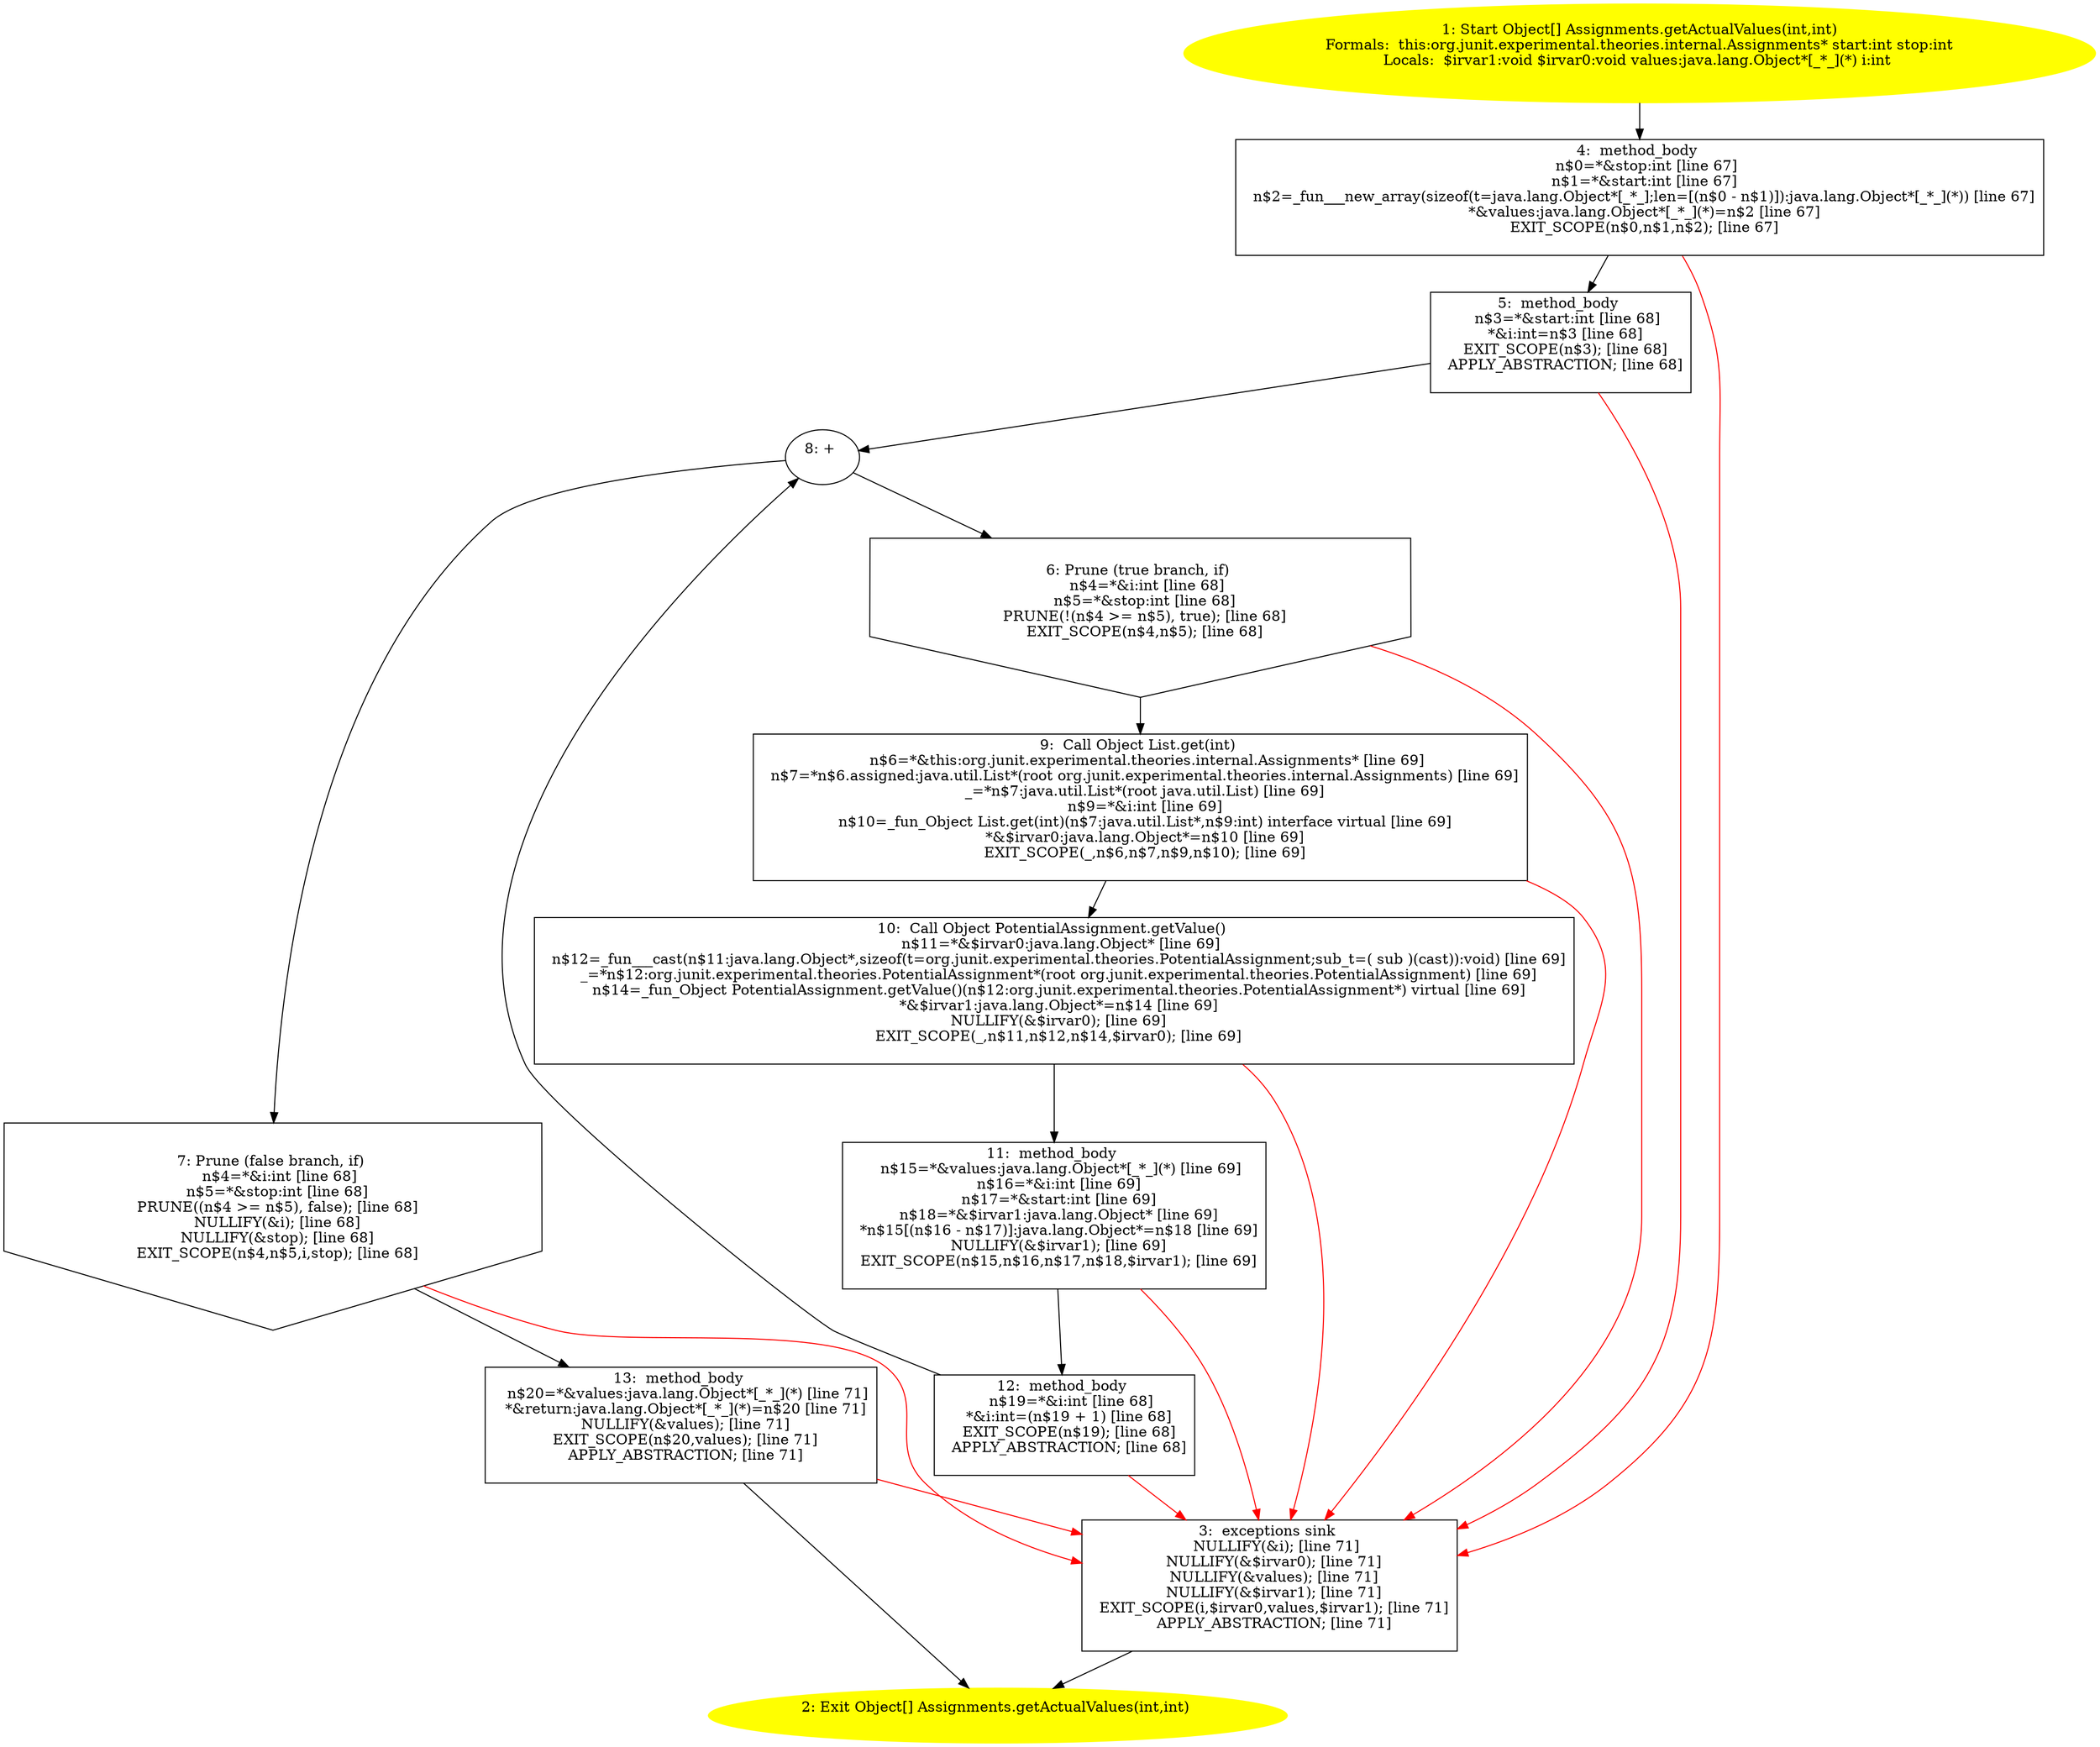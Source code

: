 /* @generated */
digraph cfg {
"org.junit.experimental.theories.internal.Assignments.getActualValues(int,int):java.lang.Object[].bba0feae754b5f01aa3e1000e529e049_1" [label="1: Start Object[] Assignments.getActualValues(int,int)\nFormals:  this:org.junit.experimental.theories.internal.Assignments* start:int stop:int\nLocals:  $irvar1:void $irvar0:void values:java.lang.Object*[_*_](*) i:int \n  " color=yellow style=filled]
	

	 "org.junit.experimental.theories.internal.Assignments.getActualValues(int,int):java.lang.Object[].bba0feae754b5f01aa3e1000e529e049_1" -> "org.junit.experimental.theories.internal.Assignments.getActualValues(int,int):java.lang.Object[].bba0feae754b5f01aa3e1000e529e049_4" ;
"org.junit.experimental.theories.internal.Assignments.getActualValues(int,int):java.lang.Object[].bba0feae754b5f01aa3e1000e529e049_2" [label="2: Exit Object[] Assignments.getActualValues(int,int) \n  " color=yellow style=filled]
	

"org.junit.experimental.theories.internal.Assignments.getActualValues(int,int):java.lang.Object[].bba0feae754b5f01aa3e1000e529e049_3" [label="3:  exceptions sink \n   NULLIFY(&i); [line 71]\n  NULLIFY(&$irvar0); [line 71]\n  NULLIFY(&values); [line 71]\n  NULLIFY(&$irvar1); [line 71]\n  EXIT_SCOPE(i,$irvar0,values,$irvar1); [line 71]\n  APPLY_ABSTRACTION; [line 71]\n " shape="box"]
	

	 "org.junit.experimental.theories.internal.Assignments.getActualValues(int,int):java.lang.Object[].bba0feae754b5f01aa3e1000e529e049_3" -> "org.junit.experimental.theories.internal.Assignments.getActualValues(int,int):java.lang.Object[].bba0feae754b5f01aa3e1000e529e049_2" ;
"org.junit.experimental.theories.internal.Assignments.getActualValues(int,int):java.lang.Object[].bba0feae754b5f01aa3e1000e529e049_4" [label="4:  method_body \n   n$0=*&stop:int [line 67]\n  n$1=*&start:int [line 67]\n  n$2=_fun___new_array(sizeof(t=java.lang.Object*[_*_];len=[(n$0 - n$1)]):java.lang.Object*[_*_](*)) [line 67]\n  *&values:java.lang.Object*[_*_](*)=n$2 [line 67]\n  EXIT_SCOPE(n$0,n$1,n$2); [line 67]\n " shape="box"]
	

	 "org.junit.experimental.theories.internal.Assignments.getActualValues(int,int):java.lang.Object[].bba0feae754b5f01aa3e1000e529e049_4" -> "org.junit.experimental.theories.internal.Assignments.getActualValues(int,int):java.lang.Object[].bba0feae754b5f01aa3e1000e529e049_5" ;
	 "org.junit.experimental.theories.internal.Assignments.getActualValues(int,int):java.lang.Object[].bba0feae754b5f01aa3e1000e529e049_4" -> "org.junit.experimental.theories.internal.Assignments.getActualValues(int,int):java.lang.Object[].bba0feae754b5f01aa3e1000e529e049_3" [color="red" ];
"org.junit.experimental.theories.internal.Assignments.getActualValues(int,int):java.lang.Object[].bba0feae754b5f01aa3e1000e529e049_5" [label="5:  method_body \n   n$3=*&start:int [line 68]\n  *&i:int=n$3 [line 68]\n  EXIT_SCOPE(n$3); [line 68]\n  APPLY_ABSTRACTION; [line 68]\n " shape="box"]
	

	 "org.junit.experimental.theories.internal.Assignments.getActualValues(int,int):java.lang.Object[].bba0feae754b5f01aa3e1000e529e049_5" -> "org.junit.experimental.theories.internal.Assignments.getActualValues(int,int):java.lang.Object[].bba0feae754b5f01aa3e1000e529e049_8" ;
	 "org.junit.experimental.theories.internal.Assignments.getActualValues(int,int):java.lang.Object[].bba0feae754b5f01aa3e1000e529e049_5" -> "org.junit.experimental.theories.internal.Assignments.getActualValues(int,int):java.lang.Object[].bba0feae754b5f01aa3e1000e529e049_3" [color="red" ];
"org.junit.experimental.theories.internal.Assignments.getActualValues(int,int):java.lang.Object[].bba0feae754b5f01aa3e1000e529e049_6" [label="6: Prune (true branch, if) \n   n$4=*&i:int [line 68]\n  n$5=*&stop:int [line 68]\n  PRUNE(!(n$4 >= n$5), true); [line 68]\n  EXIT_SCOPE(n$4,n$5); [line 68]\n " shape="invhouse"]
	

	 "org.junit.experimental.theories.internal.Assignments.getActualValues(int,int):java.lang.Object[].bba0feae754b5f01aa3e1000e529e049_6" -> "org.junit.experimental.theories.internal.Assignments.getActualValues(int,int):java.lang.Object[].bba0feae754b5f01aa3e1000e529e049_9" ;
	 "org.junit.experimental.theories.internal.Assignments.getActualValues(int,int):java.lang.Object[].bba0feae754b5f01aa3e1000e529e049_6" -> "org.junit.experimental.theories.internal.Assignments.getActualValues(int,int):java.lang.Object[].bba0feae754b5f01aa3e1000e529e049_3" [color="red" ];
"org.junit.experimental.theories.internal.Assignments.getActualValues(int,int):java.lang.Object[].bba0feae754b5f01aa3e1000e529e049_7" [label="7: Prune (false branch, if) \n   n$4=*&i:int [line 68]\n  n$5=*&stop:int [line 68]\n  PRUNE((n$4 >= n$5), false); [line 68]\n  NULLIFY(&i); [line 68]\n  NULLIFY(&stop); [line 68]\n  EXIT_SCOPE(n$4,n$5,i,stop); [line 68]\n " shape="invhouse"]
	

	 "org.junit.experimental.theories.internal.Assignments.getActualValues(int,int):java.lang.Object[].bba0feae754b5f01aa3e1000e529e049_7" -> "org.junit.experimental.theories.internal.Assignments.getActualValues(int,int):java.lang.Object[].bba0feae754b5f01aa3e1000e529e049_13" ;
	 "org.junit.experimental.theories.internal.Assignments.getActualValues(int,int):java.lang.Object[].bba0feae754b5f01aa3e1000e529e049_7" -> "org.junit.experimental.theories.internal.Assignments.getActualValues(int,int):java.lang.Object[].bba0feae754b5f01aa3e1000e529e049_3" [color="red" ];
"org.junit.experimental.theories.internal.Assignments.getActualValues(int,int):java.lang.Object[].bba0feae754b5f01aa3e1000e529e049_8" [label="8: + \n  " ]
	

	 "org.junit.experimental.theories.internal.Assignments.getActualValues(int,int):java.lang.Object[].bba0feae754b5f01aa3e1000e529e049_8" -> "org.junit.experimental.theories.internal.Assignments.getActualValues(int,int):java.lang.Object[].bba0feae754b5f01aa3e1000e529e049_6" ;
	 "org.junit.experimental.theories.internal.Assignments.getActualValues(int,int):java.lang.Object[].bba0feae754b5f01aa3e1000e529e049_8" -> "org.junit.experimental.theories.internal.Assignments.getActualValues(int,int):java.lang.Object[].bba0feae754b5f01aa3e1000e529e049_7" ;
"org.junit.experimental.theories.internal.Assignments.getActualValues(int,int):java.lang.Object[].bba0feae754b5f01aa3e1000e529e049_9" [label="9:  Call Object List.get(int) \n   n$6=*&this:org.junit.experimental.theories.internal.Assignments* [line 69]\n  n$7=*n$6.assigned:java.util.List*(root org.junit.experimental.theories.internal.Assignments) [line 69]\n  _=*n$7:java.util.List*(root java.util.List) [line 69]\n  n$9=*&i:int [line 69]\n  n$10=_fun_Object List.get(int)(n$7:java.util.List*,n$9:int) interface virtual [line 69]\n  *&$irvar0:java.lang.Object*=n$10 [line 69]\n  EXIT_SCOPE(_,n$6,n$7,n$9,n$10); [line 69]\n " shape="box"]
	

	 "org.junit.experimental.theories.internal.Assignments.getActualValues(int,int):java.lang.Object[].bba0feae754b5f01aa3e1000e529e049_9" -> "org.junit.experimental.theories.internal.Assignments.getActualValues(int,int):java.lang.Object[].bba0feae754b5f01aa3e1000e529e049_10" ;
	 "org.junit.experimental.theories.internal.Assignments.getActualValues(int,int):java.lang.Object[].bba0feae754b5f01aa3e1000e529e049_9" -> "org.junit.experimental.theories.internal.Assignments.getActualValues(int,int):java.lang.Object[].bba0feae754b5f01aa3e1000e529e049_3" [color="red" ];
"org.junit.experimental.theories.internal.Assignments.getActualValues(int,int):java.lang.Object[].bba0feae754b5f01aa3e1000e529e049_10" [label="10:  Call Object PotentialAssignment.getValue() \n   n$11=*&$irvar0:java.lang.Object* [line 69]\n  n$12=_fun___cast(n$11:java.lang.Object*,sizeof(t=org.junit.experimental.theories.PotentialAssignment;sub_t=( sub )(cast)):void) [line 69]\n  _=*n$12:org.junit.experimental.theories.PotentialAssignment*(root org.junit.experimental.theories.PotentialAssignment) [line 69]\n  n$14=_fun_Object PotentialAssignment.getValue()(n$12:org.junit.experimental.theories.PotentialAssignment*) virtual [line 69]\n  *&$irvar1:java.lang.Object*=n$14 [line 69]\n  NULLIFY(&$irvar0); [line 69]\n  EXIT_SCOPE(_,n$11,n$12,n$14,$irvar0); [line 69]\n " shape="box"]
	

	 "org.junit.experimental.theories.internal.Assignments.getActualValues(int,int):java.lang.Object[].bba0feae754b5f01aa3e1000e529e049_10" -> "org.junit.experimental.theories.internal.Assignments.getActualValues(int,int):java.lang.Object[].bba0feae754b5f01aa3e1000e529e049_11" ;
	 "org.junit.experimental.theories.internal.Assignments.getActualValues(int,int):java.lang.Object[].bba0feae754b5f01aa3e1000e529e049_10" -> "org.junit.experimental.theories.internal.Assignments.getActualValues(int,int):java.lang.Object[].bba0feae754b5f01aa3e1000e529e049_3" [color="red" ];
"org.junit.experimental.theories.internal.Assignments.getActualValues(int,int):java.lang.Object[].bba0feae754b5f01aa3e1000e529e049_11" [label="11:  method_body \n   n$15=*&values:java.lang.Object*[_*_](*) [line 69]\n  n$16=*&i:int [line 69]\n  n$17=*&start:int [line 69]\n  n$18=*&$irvar1:java.lang.Object* [line 69]\n  *n$15[(n$16 - n$17)]:java.lang.Object*=n$18 [line 69]\n  NULLIFY(&$irvar1); [line 69]\n  EXIT_SCOPE(n$15,n$16,n$17,n$18,$irvar1); [line 69]\n " shape="box"]
	

	 "org.junit.experimental.theories.internal.Assignments.getActualValues(int,int):java.lang.Object[].bba0feae754b5f01aa3e1000e529e049_11" -> "org.junit.experimental.theories.internal.Assignments.getActualValues(int,int):java.lang.Object[].bba0feae754b5f01aa3e1000e529e049_12" ;
	 "org.junit.experimental.theories.internal.Assignments.getActualValues(int,int):java.lang.Object[].bba0feae754b5f01aa3e1000e529e049_11" -> "org.junit.experimental.theories.internal.Assignments.getActualValues(int,int):java.lang.Object[].bba0feae754b5f01aa3e1000e529e049_3" [color="red" ];
"org.junit.experimental.theories.internal.Assignments.getActualValues(int,int):java.lang.Object[].bba0feae754b5f01aa3e1000e529e049_12" [label="12:  method_body \n   n$19=*&i:int [line 68]\n  *&i:int=(n$19 + 1) [line 68]\n  EXIT_SCOPE(n$19); [line 68]\n  APPLY_ABSTRACTION; [line 68]\n " shape="box"]
	

	 "org.junit.experimental.theories.internal.Assignments.getActualValues(int,int):java.lang.Object[].bba0feae754b5f01aa3e1000e529e049_12" -> "org.junit.experimental.theories.internal.Assignments.getActualValues(int,int):java.lang.Object[].bba0feae754b5f01aa3e1000e529e049_8" ;
	 "org.junit.experimental.theories.internal.Assignments.getActualValues(int,int):java.lang.Object[].bba0feae754b5f01aa3e1000e529e049_12" -> "org.junit.experimental.theories.internal.Assignments.getActualValues(int,int):java.lang.Object[].bba0feae754b5f01aa3e1000e529e049_3" [color="red" ];
"org.junit.experimental.theories.internal.Assignments.getActualValues(int,int):java.lang.Object[].bba0feae754b5f01aa3e1000e529e049_13" [label="13:  method_body \n   n$20=*&values:java.lang.Object*[_*_](*) [line 71]\n  *&return:java.lang.Object*[_*_](*)=n$20 [line 71]\n  NULLIFY(&values); [line 71]\n  EXIT_SCOPE(n$20,values); [line 71]\n  APPLY_ABSTRACTION; [line 71]\n " shape="box"]
	

	 "org.junit.experimental.theories.internal.Assignments.getActualValues(int,int):java.lang.Object[].bba0feae754b5f01aa3e1000e529e049_13" -> "org.junit.experimental.theories.internal.Assignments.getActualValues(int,int):java.lang.Object[].bba0feae754b5f01aa3e1000e529e049_2" ;
	 "org.junit.experimental.theories.internal.Assignments.getActualValues(int,int):java.lang.Object[].bba0feae754b5f01aa3e1000e529e049_13" -> "org.junit.experimental.theories.internal.Assignments.getActualValues(int,int):java.lang.Object[].bba0feae754b5f01aa3e1000e529e049_3" [color="red" ];
}
